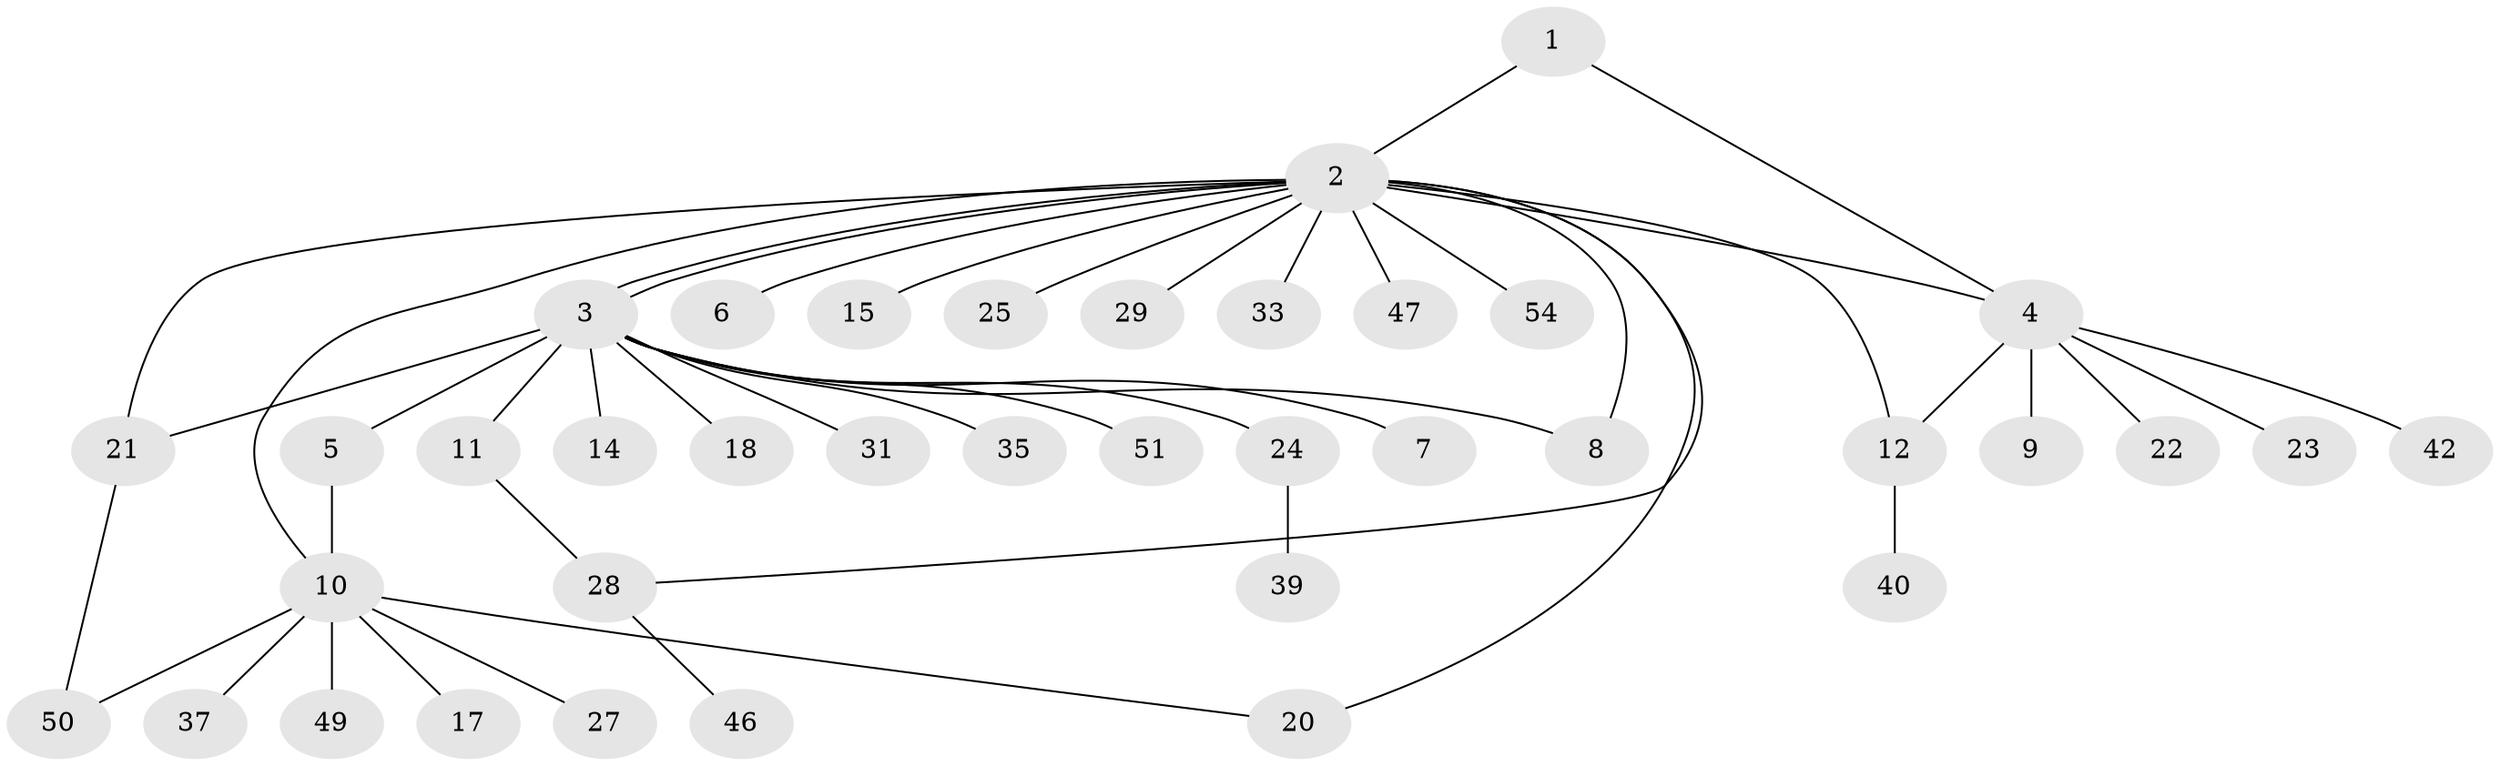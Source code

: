 // Generated by graph-tools (version 1.1) at 2025/51/02/27/25 19:51:57]
// undirected, 38 vertices, 46 edges
graph export_dot {
graph [start="1"]
  node [color=gray90,style=filled];
  1;
  2 [super="+16"];
  3 [super="+43"];
  4 [super="+48"];
  5 [super="+44"];
  6;
  7 [super="+38"];
  8 [super="+34"];
  9;
  10 [super="+26"];
  11 [super="+13"];
  12 [super="+32"];
  14;
  15 [super="+45"];
  17 [super="+19"];
  18;
  20 [super="+53"];
  21 [super="+30"];
  22;
  23;
  24 [super="+41"];
  25;
  27;
  28 [super="+36"];
  29;
  31;
  33;
  35;
  37;
  39;
  40;
  42;
  46;
  47;
  49;
  50 [super="+52"];
  51;
  54;
  1 -- 2;
  1 -- 4;
  2 -- 3;
  2 -- 3;
  2 -- 6;
  2 -- 8;
  2 -- 12 [weight=2];
  2 -- 15;
  2 -- 20;
  2 -- 25;
  2 -- 29;
  2 -- 33;
  2 -- 47;
  2 -- 4;
  2 -- 10;
  2 -- 54;
  2 -- 28;
  2 -- 21;
  3 -- 5;
  3 -- 7;
  3 -- 8;
  3 -- 11;
  3 -- 14;
  3 -- 18;
  3 -- 21;
  3 -- 24;
  3 -- 31;
  3 -- 35;
  3 -- 51;
  4 -- 9;
  4 -- 12;
  4 -- 22;
  4 -- 23;
  4 -- 42;
  5 -- 10;
  10 -- 17;
  10 -- 27;
  10 -- 37;
  10 -- 49;
  10 -- 50;
  10 -- 20;
  11 -- 28 [weight=2];
  12 -- 40;
  21 -- 50;
  24 -- 39;
  28 -- 46;
}
